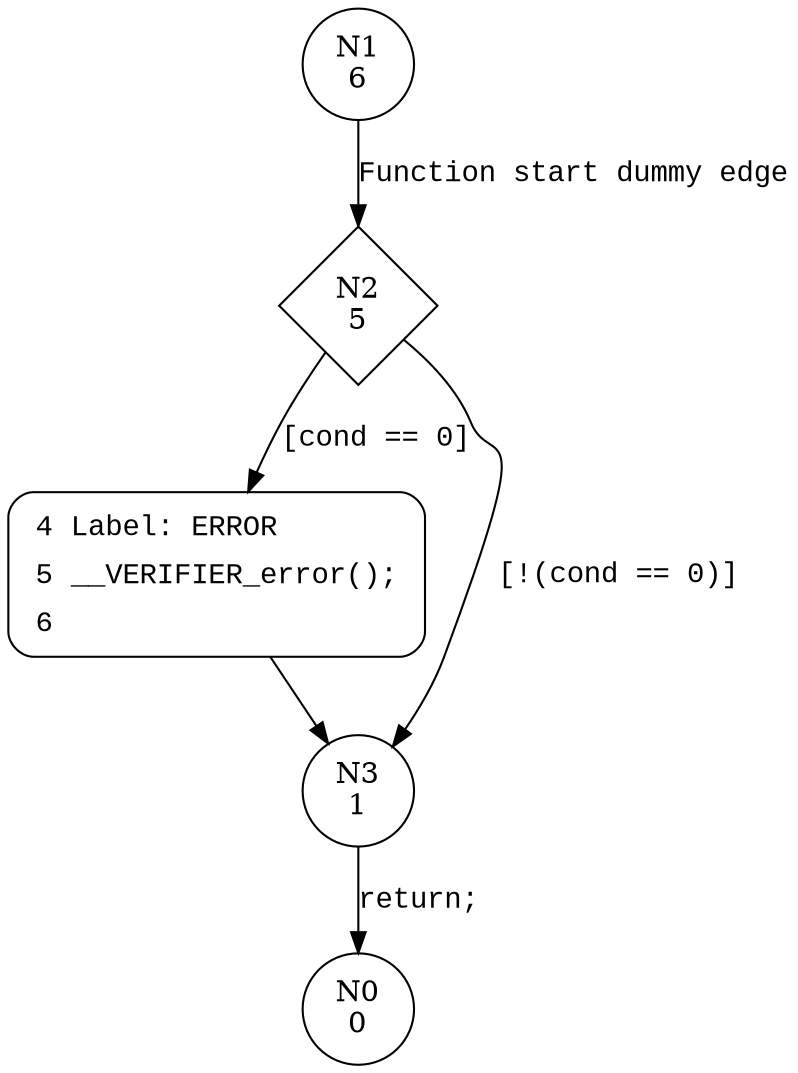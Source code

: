 digraph __VERIFIER_assert {
2 [shape="diamond" label="N2\n5"]
4 [shape="circle" label="N4\n4"]
3 [shape="circle" label="N3\n1"]
0 [shape="circle" label="N0\n0"]
1 [shape="circle" label="N1\n6"]
4 [style="filled,bold" penwidth="1" fillcolor="white" fontname="Courier New" shape="Mrecord" label=<<table border="0" cellborder="0" cellpadding="3" bgcolor="white"><tr><td align="right">4</td><td align="left">Label: ERROR</td></tr><tr><td align="right">5</td><td align="left">__VERIFIER_error();</td></tr><tr><td align="right">6</td><td align="left"></td></tr></table>>]
4 -> 3[label=""]
2 -> 4 [label="[cond == 0]" fontname="Courier New"]
2 -> 3 [label="[!(cond == 0)]" fontname="Courier New"]
3 -> 0 [label="return;" fontname="Courier New"]
1 -> 2 [label="Function start dummy edge" fontname="Courier New"]
}